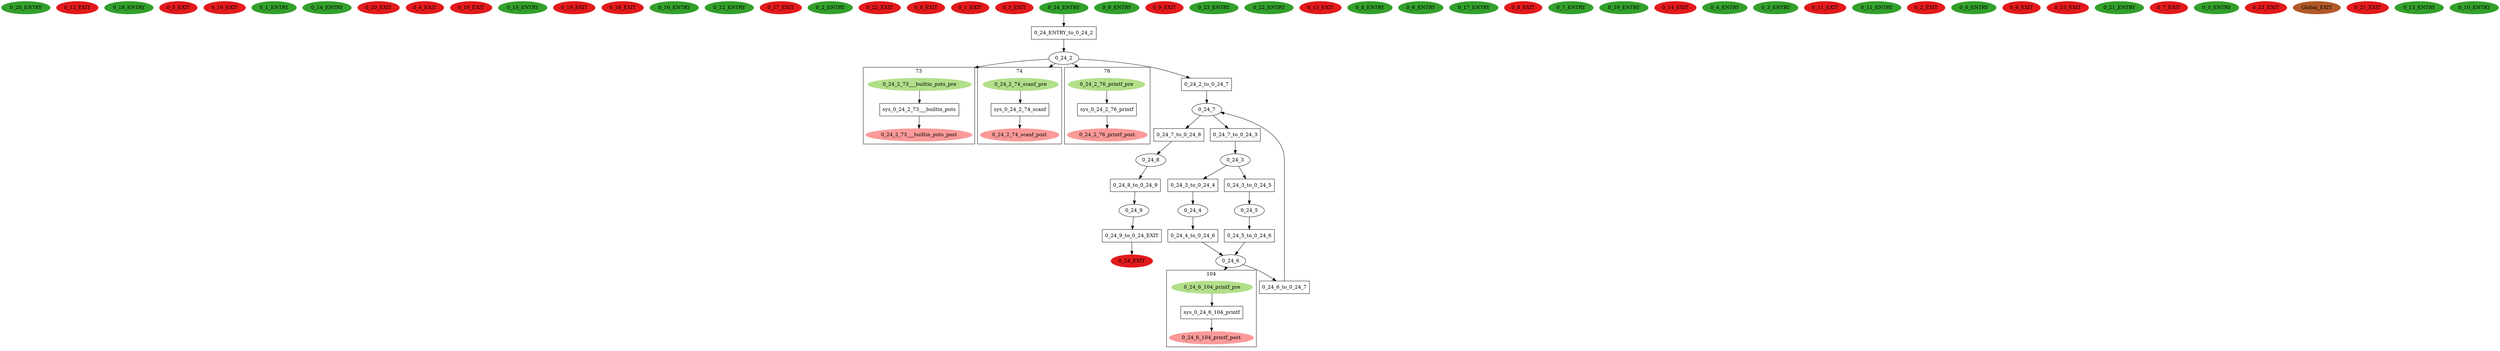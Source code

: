 digraph model { 
compound=true; 
node  [style="filled", colorscheme="paired12"];  "0_20_ENTRY" [shape=ellipse, color=4, style=filled];
  "0_12_EXIT" [shape=ellipse, color=6, style=filled];
  "0_18_ENTRY" [shape=ellipse, color=4, style=filled];
  "0_5_EXIT" [shape=ellipse, color=6, style=filled];
  "0_16_EXIT" [shape=ellipse, color=6, style=filled];
  "0_1_ENTRY" [shape=ellipse, color=4, style=filled];
  "0_14_ENTRY" [shape=ellipse, color=4, style=filled];
  "0_20_EXIT" [shape=ellipse, color=6, style=filled];
  "0_4_EXIT" [shape=ellipse, color=6, style=filled];
  "0_10_EXIT" [shape=ellipse, color=6, style=filled];
  "0_15_ENTRY" [shape=ellipse, color=4, style=filled];
  "0_19_EXIT" [shape=ellipse, color=6, style=filled];
  "0_18_EXIT" [shape=ellipse, color=6, style=filled];
  "0_16_ENTRY" [shape=ellipse, color=4, style=filled];
  "0_12_ENTRY" [shape=ellipse, color=4, style=filled];
  "0_17_EXIT" [shape=ellipse, color=6, style=filled];
  "0_2_ENTRY" [shape=ellipse, color=4, style=filled];
  "0_22_EXIT" [shape=ellipse, color=6, style=filled];
  "0_0_EXIT" [shape=ellipse, color=6, style=filled];
  "0_1_EXIT" [shape=ellipse, color=6, style=filled];
  "0_3_EXIT" [shape=ellipse, color=6, style=filled];
  "0_24_9" [shape=ellipse, style=""];
  "0_24_8" [shape=ellipse, style=""];
  "0_24_EXIT" [shape=ellipse, color=6, style=filled];
  "0_24_7" [shape=ellipse, style=""];
  "0_9_ENTRY" [shape=ellipse, color=4, style=filled];
  "0_24_6" [shape=ellipse, style=""];
subgraph "cluster_0_24_6_104" { 
label="104"  "0_24_6_104_printf_pre" [shape=ellipse, style=""];
  "0_24_6_104_printf_post" [shape=ellipse, style=""];
  "sys_0_24_6_104_printf" [shape=box, style=""];
  "sys_0_24_6_104_printf" [label="sys_0_24_6_104_printf\n"];
  "0_24_6_104_printf_pre" -> "sys_0_24_6_104_printf" [label="", arrowhead="normal"];
  "sys_0_24_6_104_printf" -> "0_24_6_104_printf_post" [label="", arrowhead="normal"];
}
  "0_24_6" -> "0_24_6_104_printf_pre" [lhead="cluster_0_24_6_104"];
  "0_24_6_104_printf_pre" [color=3, style=filled];
  "0_24_6_104_printf_post" [color=5, style=filled];
  "0_24_5" [shape=ellipse, style=""];
  "0_24_4" [shape=ellipse, style=""];
  "0_9_EXIT" [shape=ellipse, color=6, style=filled];
  "0_24_3" [shape=ellipse, style=""];
  "0_23_ENTRY" [shape=ellipse, color=4, style=filled];
  "0_22_ENTRY" [shape=ellipse, color=4, style=filled];
  "0_24_2" [shape=ellipse, style=""];
subgraph "cluster_0_24_2_73" { 
label="73"  "0_24_2_73___builtin_puts_pre" [shape=ellipse, style=""];
  "0_24_2_73___builtin_puts_post" [shape=ellipse, style=""];
  "sys_0_24_2_73___builtin_puts" [shape=box, style=""];
  "sys_0_24_2_73___builtin_puts" [label="sys_0_24_2_73___builtin_puts\n"];
  "sys_0_24_2_73___builtin_puts" -> "0_24_2_73___builtin_puts_post" [label="", arrowhead="normal"];
  "0_24_2_73___builtin_puts_pre" -> "sys_0_24_2_73___builtin_puts" [label="", arrowhead="normal"];
}
  "0_24_2" -> "0_24_2_73___builtin_puts_pre" [lhead="cluster_0_24_2_73"];
  "0_24_2_73___builtin_puts_pre" [color=3, style=filled];
  "0_24_2_73___builtin_puts_post" [color=5, style=filled];
subgraph "cluster_0_24_2_74" { 
label="74"  "0_24_2_74_scanf_pre" [shape=ellipse, style=""];
  "0_24_2_74_scanf_post" [shape=ellipse, style=""];
  "sys_0_24_2_74_scanf" [shape=box, style=""];
  "sys_0_24_2_74_scanf" [label="sys_0_24_2_74_scanf\n"];
  "0_24_2_74_scanf_pre" -> "sys_0_24_2_74_scanf" [label="", arrowhead="normal"];
  "sys_0_24_2_74_scanf" -> "0_24_2_74_scanf_post" [label="", arrowhead="normal"];
}
  "0_24_2" -> "0_24_2_74_scanf_pre" [lhead="cluster_0_24_2_74"];
  "0_24_2_74_scanf_pre" [color=3, style=filled];
  "0_24_2_74_scanf_post" [color=5, style=filled];
subgraph "cluster_0_24_2_76" { 
label="76"  "0_24_2_76_printf_pre" [shape=ellipse, style=""];
  "0_24_2_76_printf_post" [shape=ellipse, style=""];
  "sys_0_24_2_76_printf" [shape=box, style=""];
  "sys_0_24_2_76_printf" [label="sys_0_24_2_76_printf\n"];
  "0_24_2_76_printf_pre" -> "sys_0_24_2_76_printf" [label="", arrowhead="normal"];
  "sys_0_24_2_76_printf" -> "0_24_2_76_printf_post" [label="", arrowhead="normal"];
}
  "0_24_2" -> "0_24_2_76_printf_pre" [lhead="cluster_0_24_2_76"];
  "0_24_2_76_printf_pre" [color=3, style=filled];
  "0_24_2_76_printf_post" [color=5, style=filled];
  "0_13_EXIT" [shape=ellipse, color=6, style=filled];
  "0_8_ENTRY" [shape=ellipse, color=4, style=filled];
  "0_6_ENTRY" [shape=ellipse, color=4, style=filled];
  "0_17_ENTRY" [shape=ellipse, color=4, style=filled];
  "0_8_EXIT" [shape=ellipse, color=6, style=filled];
  "0_7_ENTRY" [shape=ellipse, color=4, style=filled];
  "0_19_ENTRY" [shape=ellipse, color=4, style=filled];
  "0_14_EXIT" [shape=ellipse, color=6, style=filled];
  "0_4_ENTRY" [shape=ellipse, color=4, style=filled];
  "0_24_ENTRY" [shape=ellipse, color=4, style=filled];
  "0_3_ENTRY" [shape=ellipse, color=4, style=filled];
  "0_11_EXIT" [shape=ellipse, color=6, style=filled];
  "0_11_ENTRY" [shape=ellipse, color=4, style=filled];
  "0_2_EXIT" [shape=ellipse, color=6, style=filled];
  "0_0_ENTRY" [shape=ellipse, color=4, style=filled];
  "0_6_EXIT" [shape=ellipse, color=6, style=filled];
  "0_15_EXIT" [shape=ellipse, color=6, style=filled];
  "0_21_ENTRY" [shape=ellipse, color=4, style=filled];
  "0_7_EXIT" [shape=ellipse, color=6, style=filled];
  "0_5_ENTRY" [shape=ellipse, color=4, style=filled];
  "0_23_EXIT" [shape=ellipse, color=6, style=filled];
  "Global_EXIT" [shape=ellipse, color=12, style=filled];
  "0_21_EXIT" [shape=ellipse, color=6, style=filled];
  "0_13_ENTRY" [shape=ellipse, color=4, style=filled];
  "0_10_ENTRY" [shape=ellipse, color=4, style=filled];
  "0_24_6_to_0_24_7" [shape=box, style=""];
  "0_24_6_to_0_24_7" [label="0_24_6_to_0_24_7\n"];
  "0_24_3_to_0_24_4" [shape=box, style=""];
  "0_24_3_to_0_24_4" [label="0_24_3_to_0_24_4\n"];
  "0_24_ENTRY_to_0_24_2" [shape=box, style=""];
  "0_24_ENTRY_to_0_24_2" [label="0_24_ENTRY_to_0_24_2\n"];
  "0_24_4_to_0_24_6" [shape=box, style=""];
  "0_24_4_to_0_24_6" [label="0_24_4_to_0_24_6\n"];
  "0_24_3_to_0_24_5" [shape=box, style=""];
  "0_24_3_to_0_24_5" [label="0_24_3_to_0_24_5\n"];
  "0_24_7_to_0_24_8" [shape=box, style=""];
  "0_24_7_to_0_24_8" [label="0_24_7_to_0_24_8\n"];
  "0_24_9_to_0_24_EXIT" [shape=box, style=""];
  "0_24_9_to_0_24_EXIT" [label="0_24_9_to_0_24_EXIT\n"];
  "0_24_2_to_0_24_7" [shape=box, style=""];
  "0_24_2_to_0_24_7" [label="0_24_2_to_0_24_7\n"];
  "0_24_5_to_0_24_6" [shape=box, style=""];
  "0_24_5_to_0_24_6" [label="0_24_5_to_0_24_6\n"];
  "0_24_7_to_0_24_3" [shape=box, style=""];
  "0_24_7_to_0_24_3" [label="0_24_7_to_0_24_3\n"];
  "0_24_8_to_0_24_9" [shape=box, style=""];
  "0_24_8_to_0_24_9" [label="0_24_8_to_0_24_9\n"];
  "0_24_ENTRY_to_0_24_2" -> "0_24_2" [label="", arrowhead="normal"];
  "0_24_7" -> "0_24_7_to_0_24_8" [label="", arrowhead="normal"];
  "0_24_2_to_0_24_7" -> "0_24_7" [label="", arrowhead="normal"];
  "0_24_8" -> "0_24_8_to_0_24_9" [label="", arrowhead="normal"];
  "0_24_4_to_0_24_6" -> "0_24_6" [label="", arrowhead="normal"];
  "0_24_3" -> "0_24_3_to_0_24_5" [label="", arrowhead="normal"];
  "0_24_6_to_0_24_7" -> "0_24_7" [label="", arrowhead="normal"];
  "0_24_3_to_0_24_5" -> "0_24_5" [label="", arrowhead="normal"];
  "0_24_3_to_0_24_4" -> "0_24_4" [label="", arrowhead="normal"];
  "0_24_7_to_0_24_3" -> "0_24_3" [label="", arrowhead="normal"];
  "0_24_ENTRY" -> "0_24_ENTRY_to_0_24_2" [label="", arrowhead="normal"];
  "0_24_8_to_0_24_9" -> "0_24_9" [label="", arrowhead="normal"];
  "0_24_9_to_0_24_EXIT" -> "0_24_EXIT" [label="", arrowhead="normal"];
  "0_24_6" -> "0_24_6_to_0_24_7" [label="", arrowhead="normal"];
  "0_24_3" -> "0_24_3_to_0_24_4" [label="", arrowhead="normal"];
  "0_24_9" -> "0_24_9_to_0_24_EXIT" [label="", arrowhead="normal"];
  "0_24_7" -> "0_24_7_to_0_24_3" [label="", arrowhead="normal"];
  "0_24_5" -> "0_24_5_to_0_24_6" [label="", arrowhead="normal"];
  "0_24_7_to_0_24_8" -> "0_24_8" [label="", arrowhead="normal"];
  "0_24_2" -> "0_24_2_to_0_24_7" [label="", arrowhead="normal"];
  "0_24_5_to_0_24_6" -> "0_24_6" [label="", arrowhead="normal"];
  "0_24_4" -> "0_24_4_to_0_24_6" [label="", arrowhead="normal"];
}
